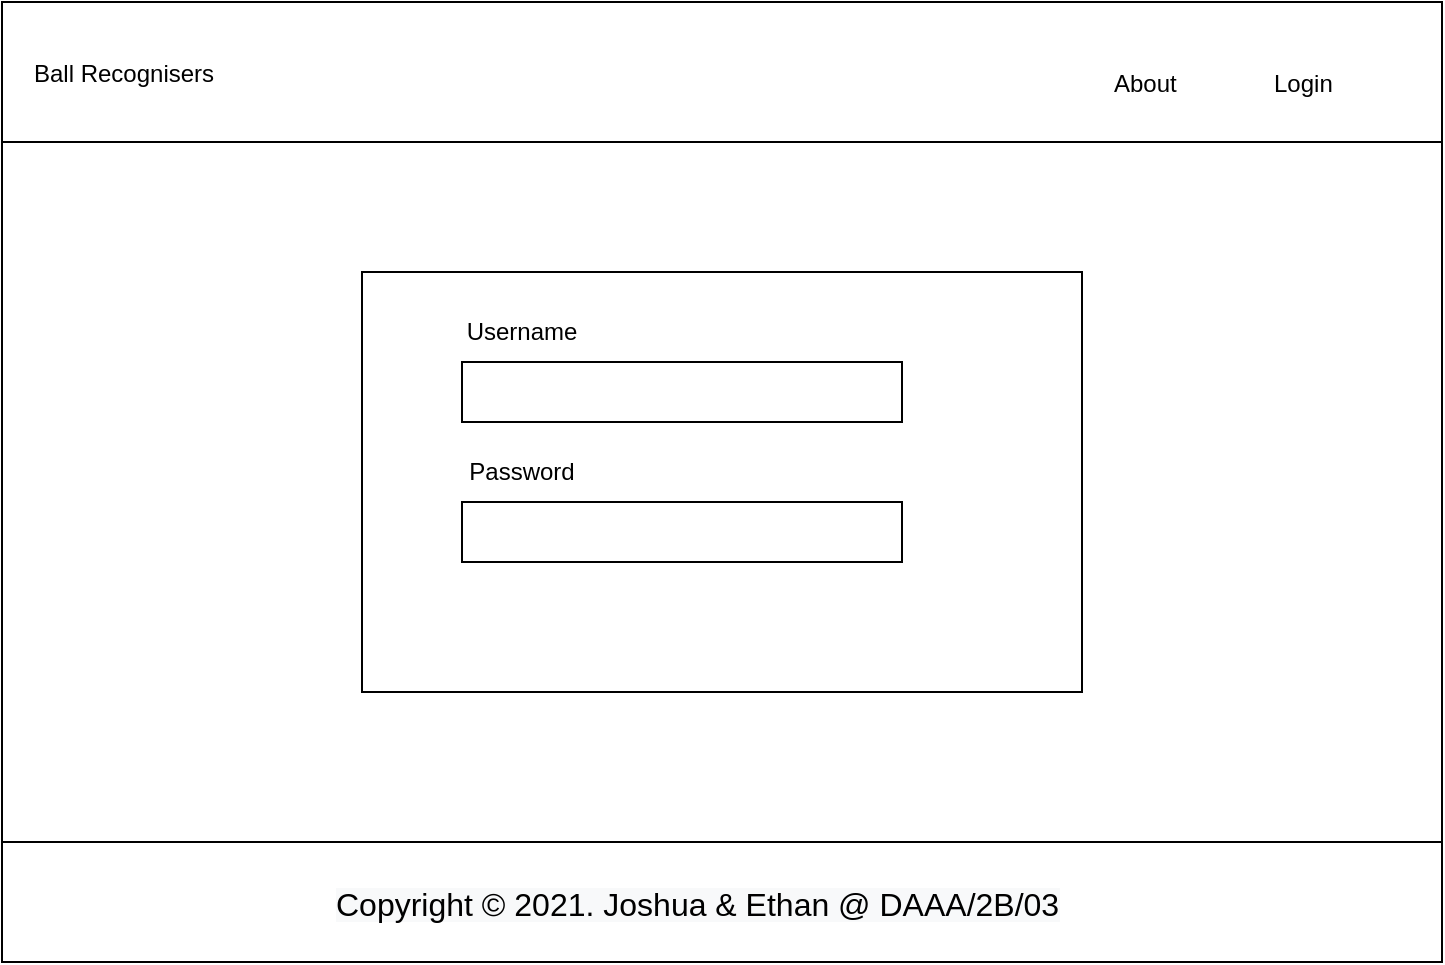 <mxfile version="16.4.5" type="gitlab">
  <diagram id="KcI0k81A7KpCiZLUycv3" name="Page-1">
    <mxGraphModel dx="782" dy="468" grid="1" gridSize="10" guides="1" tooltips="1" connect="1" arrows="1" fold="1" page="1" pageScale="1" pageWidth="850" pageHeight="1100" math="0" shadow="0">
      <root>
        <mxCell id="0" />
        <mxCell id="1" parent="0" />
        <mxCell id="RdzUvG4YaiTT2t2f8Zw8-2" value="" style="rounded=0;whiteSpace=wrap;html=1;" vertex="1" parent="1">
          <mxGeometry x="40" y="560" width="720" height="480" as="geometry" />
        </mxCell>
        <mxCell id="RdzUvG4YaiTT2t2f8Zw8-3" value="" style="rounded=0;whiteSpace=wrap;html=1;" vertex="1" parent="1">
          <mxGeometry x="40" y="560" width="720" height="70" as="geometry" />
        </mxCell>
        <mxCell id="RdzUvG4YaiTT2t2f8Zw8-4" value="" style="rounded=0;whiteSpace=wrap;html=1;" vertex="1" parent="1">
          <mxGeometry x="40" y="980" width="720" height="60" as="geometry" />
        </mxCell>
        <mxCell id="RdzUvG4YaiTT2t2f8Zw8-5" value="&lt;span style=&quot;color: rgb(0, 0, 0); font-family: helvetica; font-size: 16px; font-style: normal; font-weight: 400; letter-spacing: normal; text-align: center; text-indent: 0px; text-transform: none; word-spacing: 0px; background-color: rgb(248, 249, 250); display: inline; float: none;&quot;&gt;Copyright © 2021. Joshua &amp;amp; Ethan @ DAAA/2B/03&lt;/span&gt;" style="text;whiteSpace=wrap;html=1;" vertex="1" parent="1">
          <mxGeometry x="205" y="995" width="390" height="30" as="geometry" />
        </mxCell>
        <mxCell id="RdzUvG4YaiTT2t2f8Zw8-10" value="Login" style="text;strokeColor=none;fillColor=none;align=left;verticalAlign=middle;spacingLeft=4;spacingRight=4;overflow=hidden;points=[[0,0.5],[1,0.5]];portConstraint=eastwest;rotatable=0;" vertex="1" parent="1">
          <mxGeometry x="670" y="585" width="80" height="30" as="geometry" />
        </mxCell>
        <mxCell id="RdzUvG4YaiTT2t2f8Zw8-11" value="About" style="text;strokeColor=none;fillColor=none;align=left;verticalAlign=middle;spacingLeft=4;spacingRight=4;overflow=hidden;points=[[0,0.5],[1,0.5]];portConstraint=eastwest;rotatable=0;" vertex="1" parent="1">
          <mxGeometry x="590" y="585" width="80" height="30" as="geometry" />
        </mxCell>
        <mxCell id="RdzUvG4YaiTT2t2f8Zw8-12" value="Ball Recognisers" style="text;strokeColor=none;fillColor=none;align=left;verticalAlign=middle;spacingLeft=4;spacingRight=4;overflow=hidden;points=[[0,0.5],[1,0.5]];portConstraint=eastwest;rotatable=0;" vertex="1" parent="1">
          <mxGeometry x="50" y="580" width="150" height="30" as="geometry" />
        </mxCell>
        <mxCell id="RdzUvG4YaiTT2t2f8Zw8-13" value="" style="rounded=0;whiteSpace=wrap;html=1;" vertex="1" parent="1">
          <mxGeometry x="220" y="695" width="360" height="210" as="geometry" />
        </mxCell>
        <mxCell id="RdzUvG4YaiTT2t2f8Zw8-16" value="" style="rounded=0;whiteSpace=wrap;html=1;" vertex="1" parent="1">
          <mxGeometry x="270" y="740" width="220" height="30" as="geometry" />
        </mxCell>
        <mxCell id="RdzUvG4YaiTT2t2f8Zw8-17" value="" style="rounded=0;whiteSpace=wrap;html=1;align=left;" vertex="1" parent="1">
          <mxGeometry x="270" y="810" width="220" height="30" as="geometry" />
        </mxCell>
        <mxCell id="RdzUvG4YaiTT2t2f8Zw8-18" value="Username" style="text;html=1;strokeColor=none;fillColor=none;align=center;verticalAlign=middle;whiteSpace=wrap;rounded=0;" vertex="1" parent="1">
          <mxGeometry x="270" y="710" width="60" height="30" as="geometry" />
        </mxCell>
        <mxCell id="RdzUvG4YaiTT2t2f8Zw8-19" value="Password" style="text;html=1;strokeColor=none;fillColor=none;align=center;verticalAlign=middle;whiteSpace=wrap;rounded=0;" vertex="1" parent="1">
          <mxGeometry x="270" y="780" width="60" height="30" as="geometry" />
        </mxCell>
      </root>
    </mxGraphModel>
  </diagram>
</mxfile>
